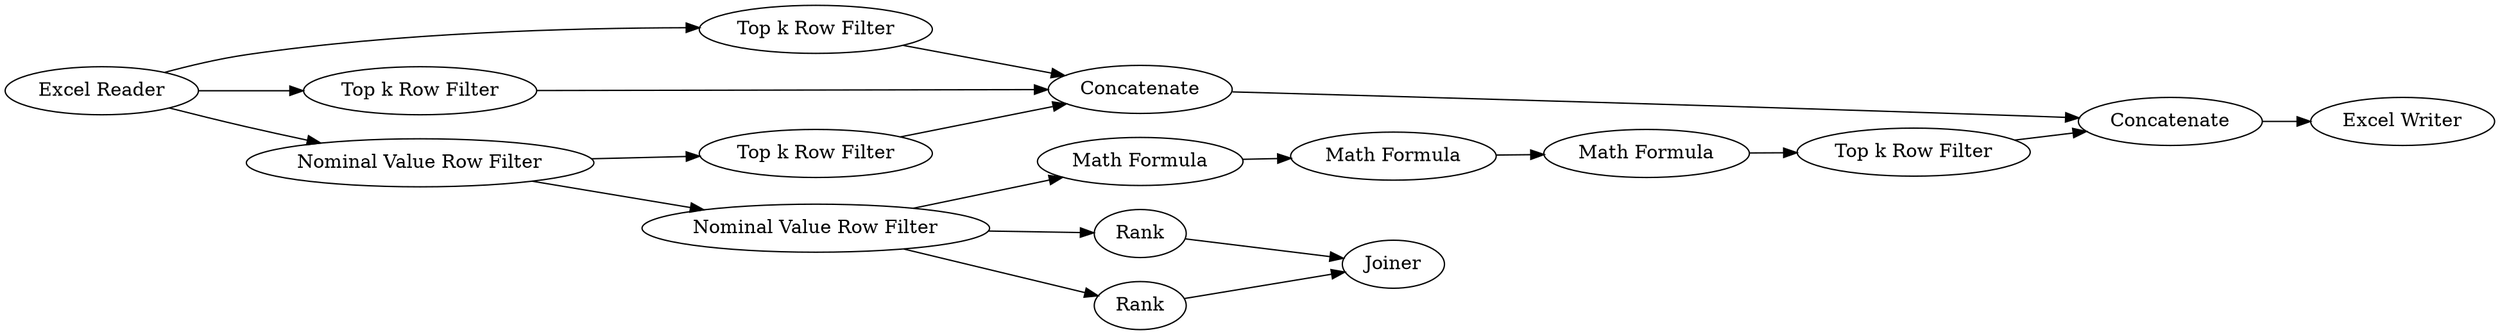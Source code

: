digraph {
	1 [label="Excel Reader"]
	2 [label="Top k Row Filter"]
	3 [label="Top k Row Filter"]
	4 [label="Nominal Value Row Filter"]
	5 [label="Top k Row Filter"]
	6 [label="Nominal Value Row Filter"]
	11 [label="Math Formula"]
	12 [label="Math Formula"]
	13 [label="Math Formula"]
	14 [label="Top k Row Filter"]
	15 [label=Concatenate]
	16 [label=Concatenate]
	17 [label="Excel Writer"]
	18 [label=Rank]
	19 [label=Rank]
	20 [label=Joiner]
	1 -> 3
	1 -> 2
	1 -> 4
	2 -> 15
	3 -> 15
	4 -> 5
	4 -> 6
	5 -> 15
	6 -> 11
	6 -> 18
	6 -> 19
	11 -> 12
	12 -> 13
	13 -> 14
	14 -> 16
	15 -> 16
	16 -> 17
	18 -> 20
	19 -> 20
	rankdir=LR
}
